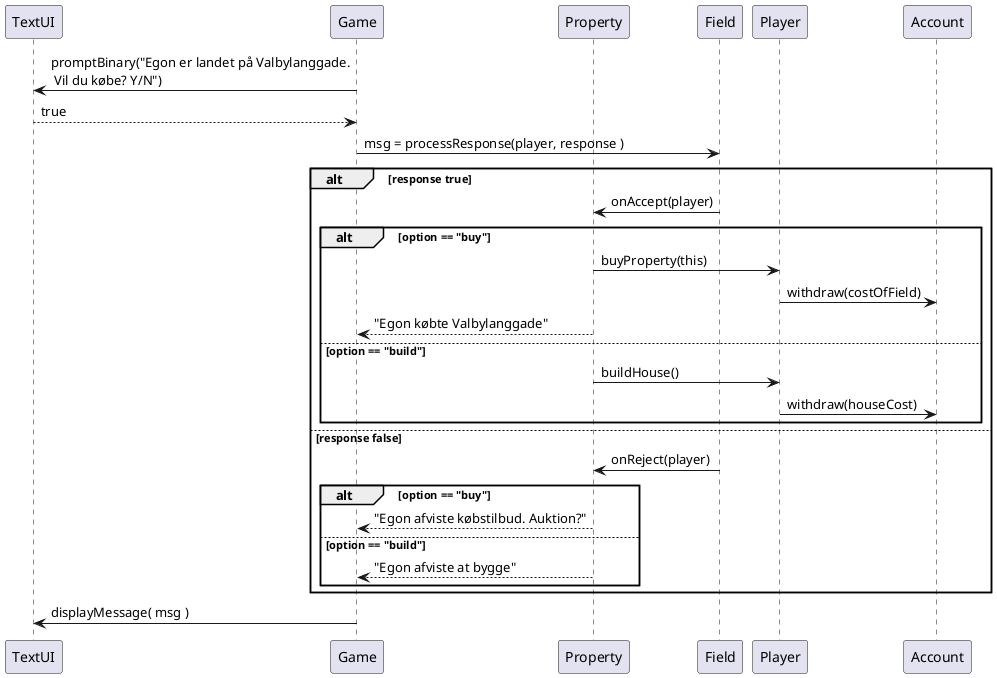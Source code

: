 @startuml
'https://plantuml.com/sequence-diagram
participant TextUI as ui
participant Game as game
participant Property  as subField
participant Field  as field

game -> ui:promptBinary("Egon er landet på Valbylanggade.\n Vil du købe? Y/N")
ui --> game: true

game -> field : msg = processResponse(player, response )

alt response true
    field  -> subField : onAccept(player)

    alt option == "buy"
        subField  -> Player: buyProperty(this)
        Player -> Account : withdraw(costOfField)
        subField --> game : "Egon købte Valbylanggade"

    else option == "build"
             subField -> Player: buildHouse()
             Player -> Account : withdraw(houseCost)

    end

else response false
    field -> subField : onReject(player)
        alt option == "buy"
            subField --> game: "Egon afviste købstilbud. Auktion?"

        else option == "build"
              subField --> game: "Egon afviste at bygge"

        end

    end


game -> ui : displayMessage( msg )

@enduml